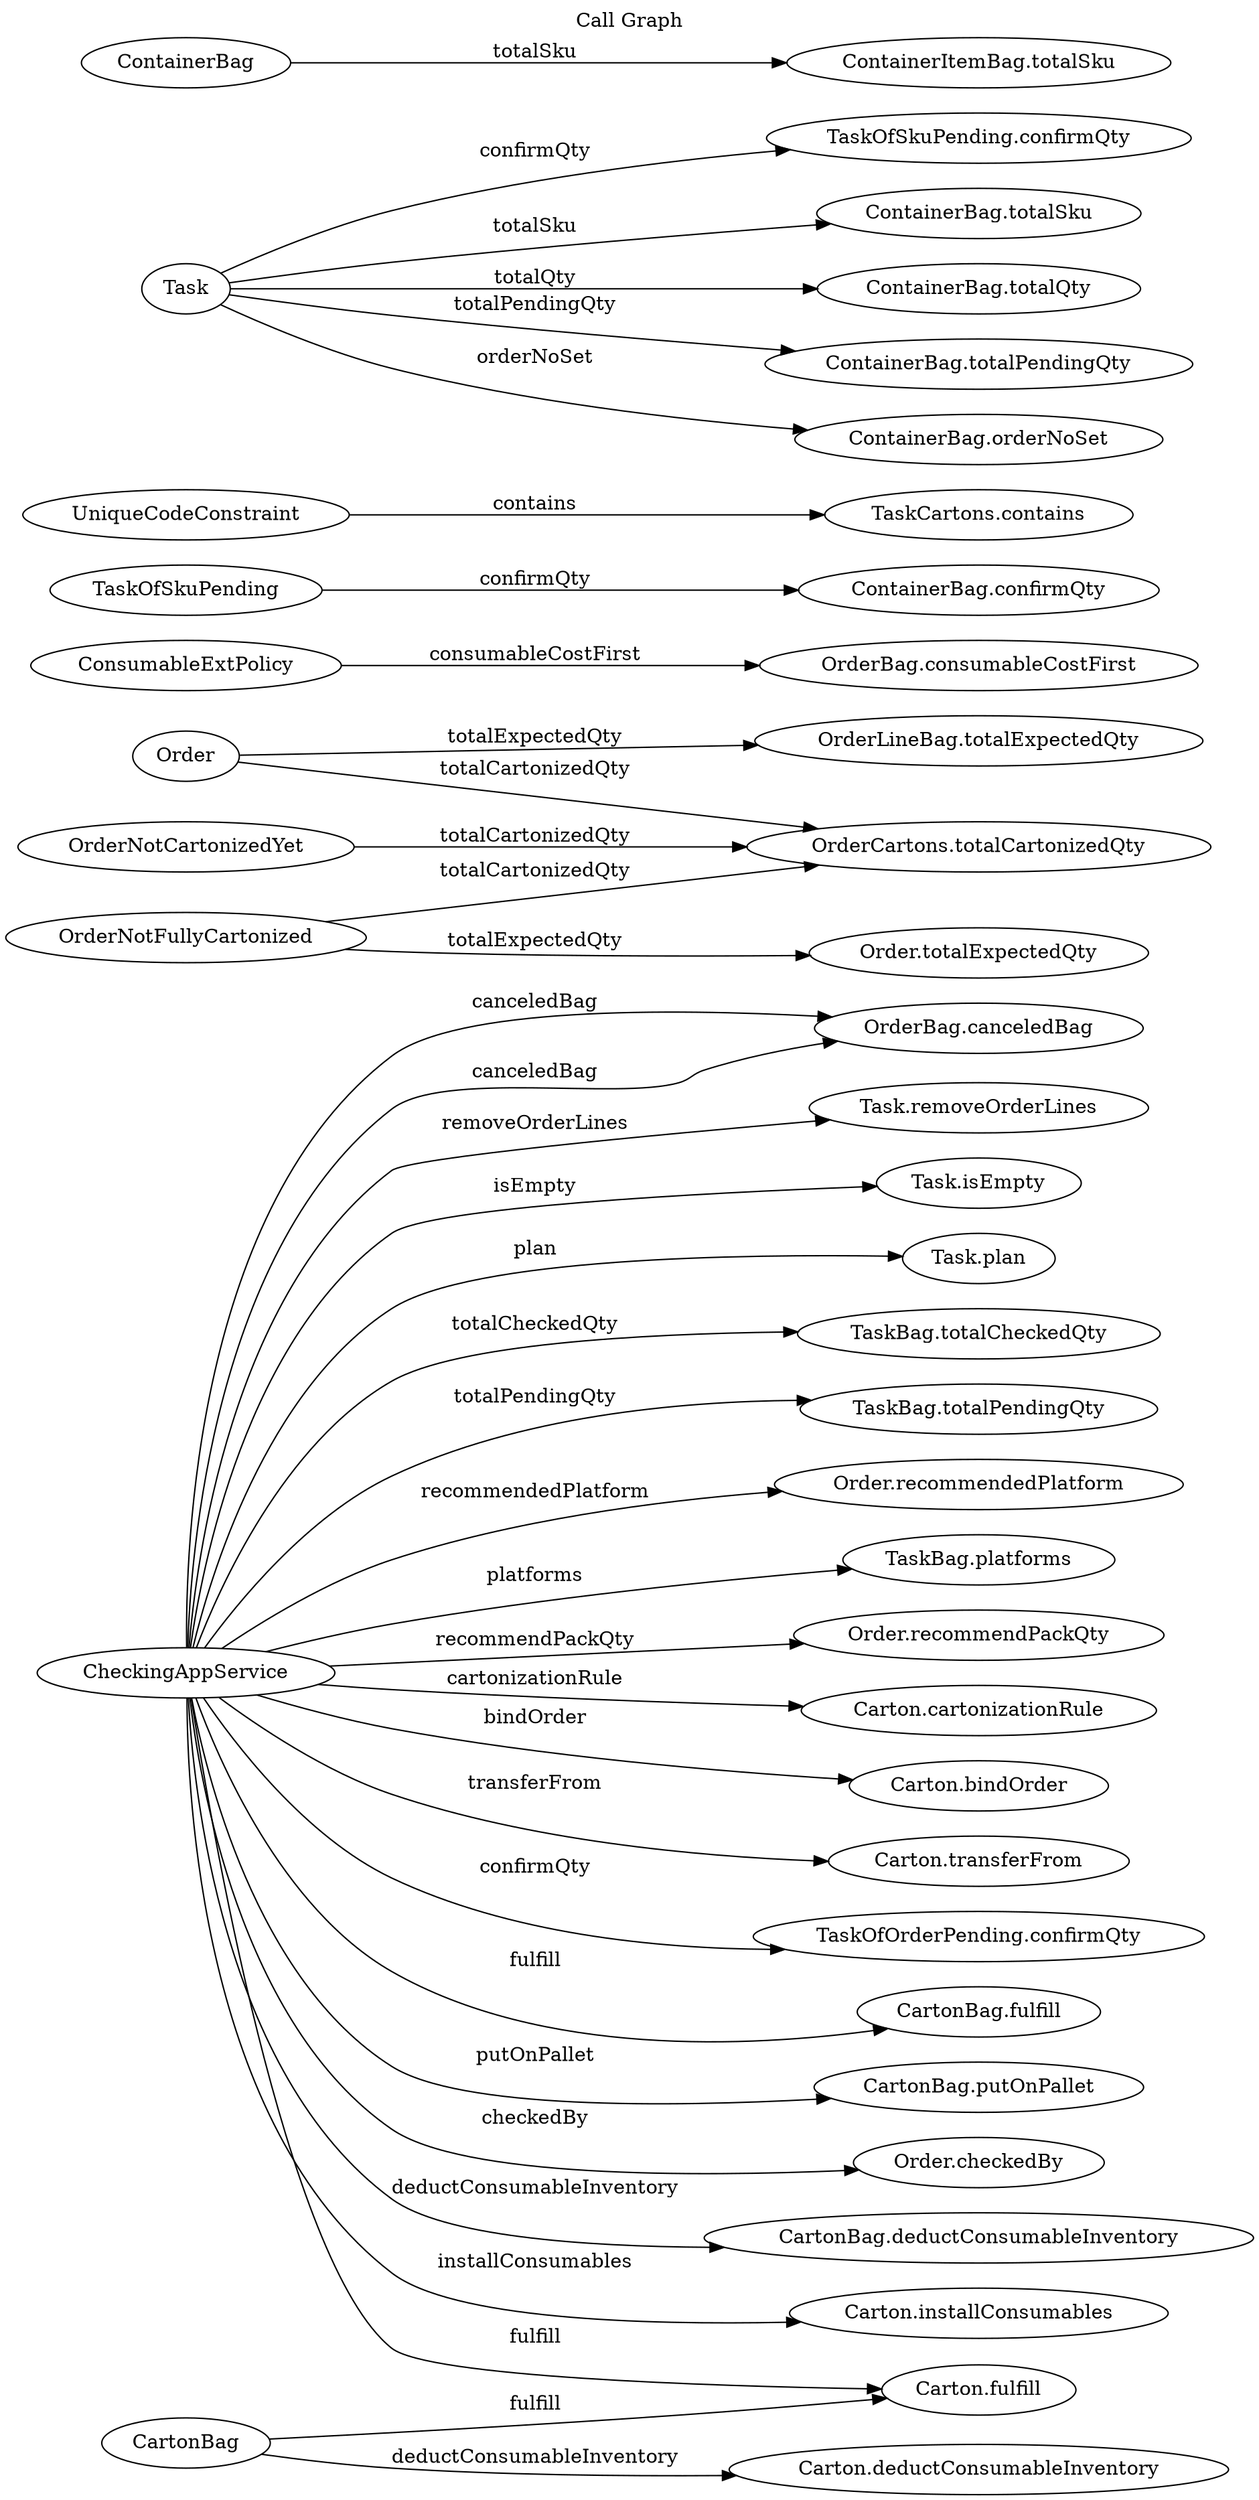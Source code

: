 digraph G {
   label="Call Graph";
   labelloc = "t";
   rankdir=LR;
   CheckingAppService -> "OrderBag.canceledBag" [label="canceledBag"];
   CheckingAppService -> "Task.removeOrderLines" [label="removeOrderLines"];
   CheckingAppService -> "Task.isEmpty" [label="isEmpty"];
   CheckingAppService -> "Task.plan" [label="plan"];
   CheckingAppService -> "TaskBag.totalCheckedQty" [label="totalCheckedQty"];
   CheckingAppService -> "TaskBag.totalPendingQty" [label="totalPendingQty"];
   CheckingAppService -> "Order.recommendedPlatform" [label="recommendedPlatform"];
   CheckingAppService -> "TaskBag.platforms" [label="platforms"];
   CheckingAppService -> "OrderBag.canceledBag" [label="canceledBag"];
   CheckingAppService -> "Order.recommendPackQty" [label="recommendPackQty"];
   CheckingAppService -> "Carton.cartonizationRule" [label="cartonizationRule"];
   CheckingAppService -> "Carton.bindOrder" [label="bindOrder"];
   CheckingAppService -> "Carton.transferFrom" [label="transferFrom"];
   CheckingAppService -> "TaskOfOrderPending.confirmQty" [label="confirmQty"];
   CheckingAppService -> "CartonBag.fulfill" [label="fulfill"];
   CheckingAppService -> "CartonBag.putOnPallet" [label="putOnPallet"];
   CheckingAppService -> "Order.checkedBy" [label="checkedBy"];
   CheckingAppService -> "CartonBag.deductConsumableInventory" [label="deductConsumableInventory"];
   CheckingAppService -> "Carton.installConsumables" [label="installConsumables"];
   CheckingAppService -> "Carton.fulfill" [label="fulfill"];
   Order -> "OrderCartons.totalCartonizedQty" [label="totalCartonizedQty"];
   Order -> "OrderLineBag.totalExpectedQty" [label="totalExpectedQty"];
   OrderNotFullyCartonized -> "Order.totalExpectedQty" [label="totalExpectedQty"];
   OrderNotFullyCartonized -> "OrderCartons.totalCartonizedQty" [label="totalCartonizedQty"];
   OrderNotCartonizedYet -> "OrderCartons.totalCartonizedQty" [label="totalCartonizedQty"];
   ConsumableExtPolicy -> "OrderBag.consumableCostFirst" [label="consumableCostFirst"];
   CartonBag -> "Carton.fulfill" [label="fulfill"];
   CartonBag -> "Carton.deductConsumableInventory" [label="deductConsumableInventory"];
   TaskOfSkuPending -> "ContainerBag.confirmQty" [label="confirmQty"];
   UniqueCodeConstraint -> "TaskCartons.contains" [label="contains"];
   Task -> "TaskOfSkuPending.confirmQty" [label="confirmQty"];
   Task -> "ContainerBag.totalSku" [label="totalSku"];
   Task -> "ContainerBag.totalQty" [label="totalQty"];
   Task -> "ContainerBag.totalPendingQty" [label="totalPendingQty"];
   Task -> "ContainerBag.orderNoSet" [label="orderNoSet"];
   ContainerBag -> "ContainerItemBag.totalSku" [label="totalSku"];
}